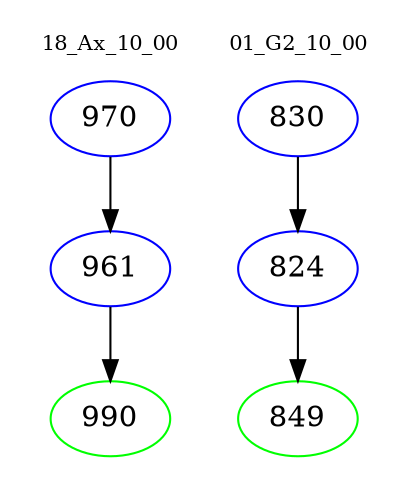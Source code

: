digraph{
subgraph cluster_0 {
color = white
label = "18_Ax_10_00";
fontsize=10;
T0_970 [label="970", color="blue"]
T0_970 -> T0_961 [color="black"]
T0_961 [label="961", color="blue"]
T0_961 -> T0_990 [color="black"]
T0_990 [label="990", color="green"]
}
subgraph cluster_1 {
color = white
label = "01_G2_10_00";
fontsize=10;
T1_830 [label="830", color="blue"]
T1_830 -> T1_824 [color="black"]
T1_824 [label="824", color="blue"]
T1_824 -> T1_849 [color="black"]
T1_849 [label="849", color="green"]
}
}
